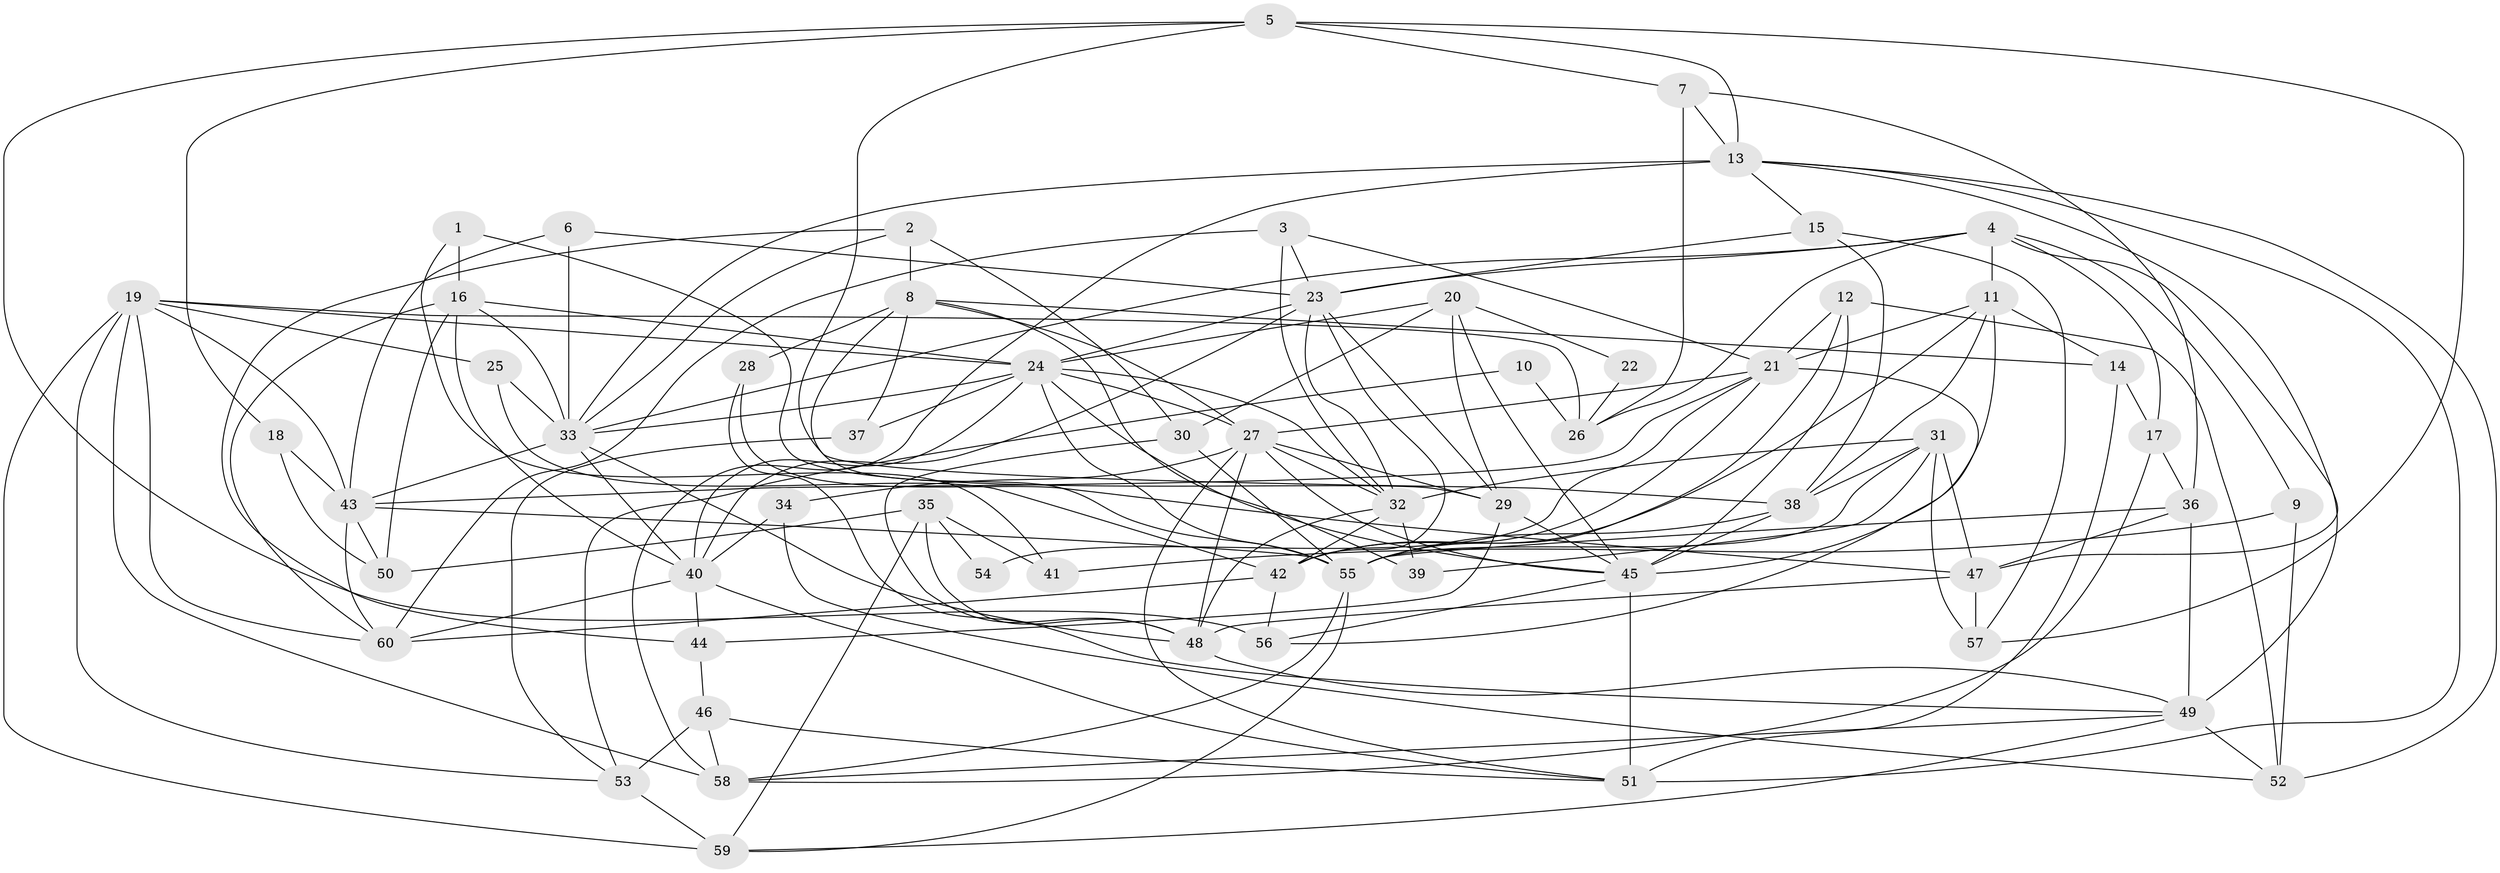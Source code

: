 // original degree distribution, {2: 0.175, 7: 0.058333333333333334, 3: 0.2833333333333333, 5: 0.15, 4: 0.21666666666666667, 6: 0.08333333333333333, 9: 0.008333333333333333, 8: 0.025}
// Generated by graph-tools (version 1.1) at 2025/01/03/09/25 03:01:59]
// undirected, 60 vertices, 162 edges
graph export_dot {
graph [start="1"]
  node [color=gray90,style=filled];
  1;
  2;
  3;
  4;
  5;
  6;
  7;
  8;
  9;
  10;
  11;
  12;
  13;
  14;
  15;
  16;
  17;
  18;
  19;
  20;
  21;
  22;
  23;
  24;
  25;
  26;
  27;
  28;
  29;
  30;
  31;
  32;
  33;
  34;
  35;
  36;
  37;
  38;
  39;
  40;
  41;
  42;
  43;
  44;
  45;
  46;
  47;
  48;
  49;
  50;
  51;
  52;
  53;
  54;
  55;
  56;
  57;
  58;
  59;
  60;
  1 -- 16 [weight=1.0];
  1 -- 29 [weight=1.0];
  1 -- 41 [weight=1.0];
  2 -- 8 [weight=1.0];
  2 -- 30 [weight=1.0];
  2 -- 33 [weight=2.0];
  2 -- 44 [weight=1.0];
  3 -- 21 [weight=1.0];
  3 -- 23 [weight=1.0];
  3 -- 32 [weight=1.0];
  3 -- 60 [weight=1.0];
  4 -- 9 [weight=1.0];
  4 -- 11 [weight=1.0];
  4 -- 17 [weight=1.0];
  4 -- 23 [weight=1.0];
  4 -- 26 [weight=1.0];
  4 -- 33 [weight=1.0];
  4 -- 49 [weight=1.0];
  5 -- 7 [weight=1.0];
  5 -- 13 [weight=1.0];
  5 -- 18 [weight=1.0];
  5 -- 38 [weight=1.0];
  5 -- 56 [weight=1.0];
  5 -- 57 [weight=1.0];
  6 -- 23 [weight=1.0];
  6 -- 33 [weight=1.0];
  6 -- 43 [weight=1.0];
  7 -- 13 [weight=1.0];
  7 -- 26 [weight=1.0];
  7 -- 36 [weight=1.0];
  8 -- 14 [weight=1.0];
  8 -- 27 [weight=1.0];
  8 -- 28 [weight=2.0];
  8 -- 37 [weight=1.0];
  8 -- 39 [weight=1.0];
  8 -- 55 [weight=1.0];
  9 -- 41 [weight=1.0];
  9 -- 52 [weight=2.0];
  10 -- 26 [weight=1.0];
  10 -- 53 [weight=1.0];
  11 -- 14 [weight=1.0];
  11 -- 21 [weight=1.0];
  11 -- 38 [weight=1.0];
  11 -- 42 [weight=1.0];
  11 -- 45 [weight=2.0];
  12 -- 21 [weight=1.0];
  12 -- 45 [weight=2.0];
  12 -- 52 [weight=1.0];
  12 -- 55 [weight=1.0];
  13 -- 15 [weight=1.0];
  13 -- 33 [weight=2.0];
  13 -- 47 [weight=1.0];
  13 -- 51 [weight=1.0];
  13 -- 52 [weight=1.0];
  13 -- 58 [weight=1.0];
  14 -- 17 [weight=1.0];
  14 -- 51 [weight=2.0];
  15 -- 23 [weight=1.0];
  15 -- 38 [weight=1.0];
  15 -- 57 [weight=1.0];
  16 -- 24 [weight=1.0];
  16 -- 33 [weight=1.0];
  16 -- 40 [weight=1.0];
  16 -- 50 [weight=1.0];
  16 -- 60 [weight=1.0];
  17 -- 36 [weight=1.0];
  17 -- 58 [weight=1.0];
  18 -- 43 [weight=1.0];
  18 -- 50 [weight=1.0];
  19 -- 24 [weight=1.0];
  19 -- 25 [weight=1.0];
  19 -- 26 [weight=1.0];
  19 -- 43 [weight=1.0];
  19 -- 53 [weight=1.0];
  19 -- 58 [weight=1.0];
  19 -- 59 [weight=1.0];
  19 -- 60 [weight=1.0];
  20 -- 22 [weight=1.0];
  20 -- 24 [weight=1.0];
  20 -- 29 [weight=1.0];
  20 -- 30 [weight=1.0];
  20 -- 45 [weight=2.0];
  21 -- 27 [weight=1.0];
  21 -- 42 [weight=1.0];
  21 -- 43 [weight=1.0];
  21 -- 54 [weight=2.0];
  21 -- 56 [weight=1.0];
  22 -- 26 [weight=1.0];
  23 -- 24 [weight=1.0];
  23 -- 29 [weight=2.0];
  23 -- 32 [weight=1.0];
  23 -- 40 [weight=1.0];
  23 -- 42 [weight=1.0];
  24 -- 27 [weight=1.0];
  24 -- 32 [weight=1.0];
  24 -- 33 [weight=1.0];
  24 -- 37 [weight=1.0];
  24 -- 40 [weight=2.0];
  24 -- 45 [weight=1.0];
  24 -- 55 [weight=1.0];
  25 -- 33 [weight=1.0];
  25 -- 42 [weight=1.0];
  27 -- 29 [weight=1.0];
  27 -- 32 [weight=1.0];
  27 -- 34 [weight=1.0];
  27 -- 45 [weight=1.0];
  27 -- 48 [weight=1.0];
  27 -- 51 [weight=1.0];
  28 -- 47 [weight=1.0];
  28 -- 49 [weight=1.0];
  29 -- 44 [weight=1.0];
  29 -- 45 [weight=1.0];
  30 -- 48 [weight=1.0];
  30 -- 55 [weight=1.0];
  31 -- 32 [weight=1.0];
  31 -- 38 [weight=1.0];
  31 -- 39 [weight=1.0];
  31 -- 47 [weight=1.0];
  31 -- 55 [weight=1.0];
  31 -- 57 [weight=2.0];
  32 -- 39 [weight=1.0];
  32 -- 42 [weight=1.0];
  32 -- 48 [weight=1.0];
  33 -- 40 [weight=1.0];
  33 -- 43 [weight=2.0];
  33 -- 48 [weight=1.0];
  34 -- 40 [weight=1.0];
  34 -- 52 [weight=1.0];
  35 -- 41 [weight=1.0];
  35 -- 48 [weight=1.0];
  35 -- 50 [weight=1.0];
  35 -- 54 [weight=1.0];
  35 -- 59 [weight=1.0];
  36 -- 47 [weight=1.0];
  36 -- 49 [weight=1.0];
  36 -- 55 [weight=1.0];
  37 -- 53 [weight=1.0];
  38 -- 45 [weight=1.0];
  38 -- 55 [weight=1.0];
  40 -- 44 [weight=1.0];
  40 -- 51 [weight=2.0];
  40 -- 60 [weight=1.0];
  42 -- 56 [weight=1.0];
  42 -- 60 [weight=1.0];
  43 -- 50 [weight=1.0];
  43 -- 55 [weight=1.0];
  43 -- 60 [weight=1.0];
  44 -- 46 [weight=1.0];
  45 -- 51 [weight=1.0];
  45 -- 56 [weight=1.0];
  46 -- 51 [weight=1.0];
  46 -- 53 [weight=1.0];
  46 -- 58 [weight=1.0];
  47 -- 48 [weight=1.0];
  47 -- 57 [weight=1.0];
  48 -- 49 [weight=1.0];
  49 -- 52 [weight=1.0];
  49 -- 58 [weight=1.0];
  49 -- 59 [weight=1.0];
  53 -- 59 [weight=2.0];
  55 -- 58 [weight=1.0];
  55 -- 59 [weight=1.0];
}
